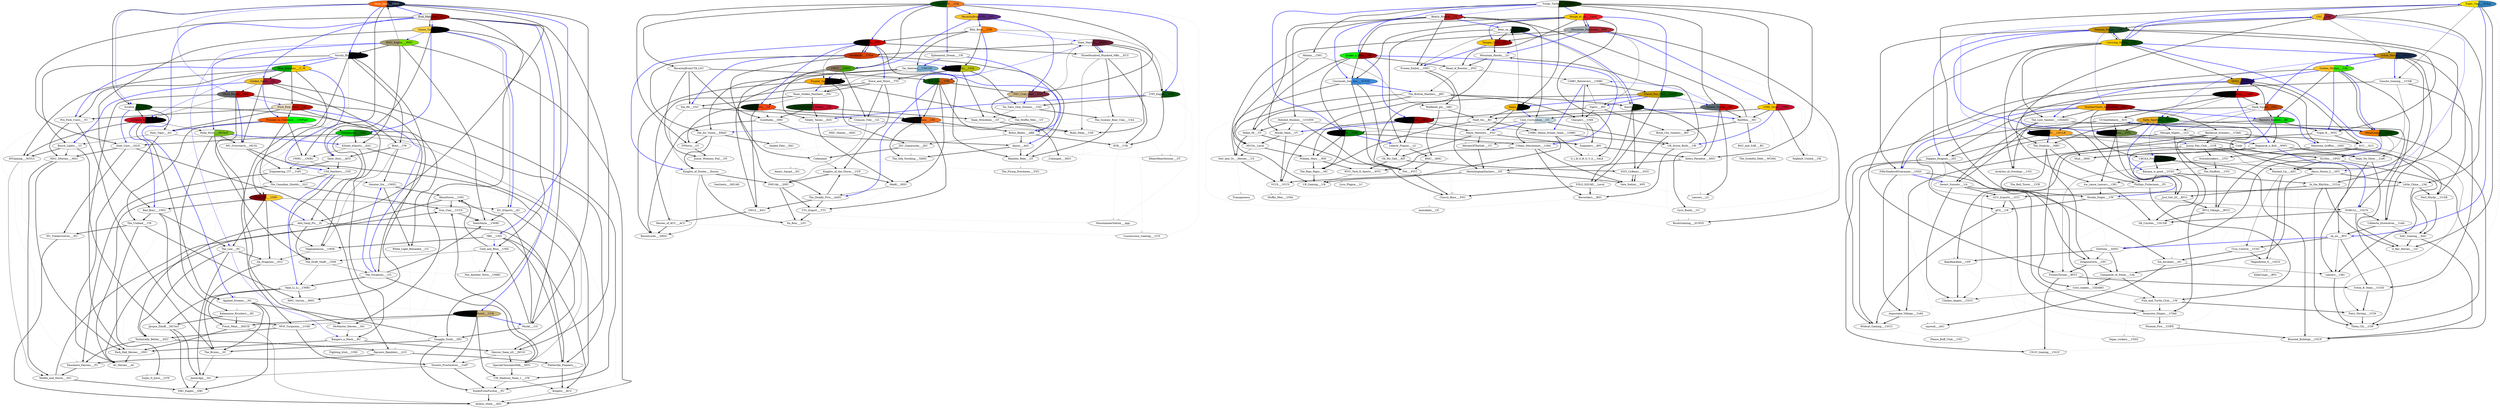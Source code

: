 digraph HotD {
	node	[ style="filled" gradientangle="135" ]

	/* Group A */
	Team_Ignis___UIUC	[ fillcolor="#131f33;0.5:#fa630" fontcolor="white" ]
	HecarimJfromUTA___LSU	[ fillcolor="#582c83;0.5:#ffc72c" ]
	Bearly_Bronze___CU	[ fillcolor="#b31b1b;0.5:#ffffff" ]
	Golden_Mishas___CAL	[ fillcolor="#41e42;0.5:#ffc72c" ]
	Blue_Bonobos___U_M	[ fillcolor="#ffcf6;0.5:#02a54" ]
	Team_Maroon___TAMU	[ fillcolor="#651d32;0.5:#ffffff" ]
	Worcester_Polybomb___WPI	[ fillcolor="#ac2b37;0.5:#a9b0b7" ]
	SFSU___SFSU	[ fillcolor="#231161;0.5:#c9970" ]
	Storm_Wolves___SBU	[ fillcolor="#990000;0.5:#000000" ]
	Eight_Clap___UCLA	[ fillcolor="#3284bf;0.5:#ffe80" ]
	Proceed_to_Checkout___UWPlatt	[ fillcolor="#00ff00;0.5:#ff5e0" ]
	Gator_Storm___UF	[ fillcolor="#fa4616;0.5:#021a5" ]
	Temple_Owls___TU	[ fillcolor="#99033;0.5:#fecb0" ]
	Raynors_Raiders___BC	[ fillcolor="#03d79;0.5:#a7a9ac" ]
	The_Neighborhood___UCB	[ fillcolor="#cfb87c;0.5:#000000" ]
	Purplol_Tanks___USM	[ fillcolor="#000000;0.5:#ffab0" ]

	/* Group B */
	Tricky_Turtles___UCONN	[ fillcolor="#0e2f00;0.5:#ffffff" ]
	Triton_Heroes___UCSD	[ fillcolor="#182b49;0.5:#c69214" ]
	Goose_Tattoo___UW	[ fillcolor="#000000;0.5:#fcd450" ]
	Ad_Finem___TTU	[ fillcolor="#cc0000;0.5:#000000" ]
	Rams___VCU	[ fillcolor="#000000;0.5:#f8b80" ]
	Dank_Squad___OSU	[ fillcolor="#c3450;0.5:#ffffff" ]
	Golden_Gaels___QU	[ fillcolor="#9d1939;0.5:#eebd31" ]
	Nerdbirds___UTSA	[ fillcolor="#dc445;0.5:#c2340" ]
	First_Pick_Nova___UW	[ fillcolor="#b71100;0.5:#e7d9c1" ]
	Tar_Heeroes___UNCCH	[ fillcolor="#7bafd4;0.5:#ffffff" ]
	Grease_Trucks___RU	[ fillcolor="#cc033;0.5:#5f6a72" ]
	CSULB_JOSAC___CSULB	[ fillcolor="#ffac2a;0.5:#000000" ]
	Scratch_em___UK	[ fillcolor="#033a0;0.5:#ffffff" ]
	UNT_Eagles___UNT	[ fillcolor="#0853e;0.5:#ffffff" ]
	Kairos___AC	[ fillcolor="#05195;0.5:#ffffff" ]
	WoodLeague___CSUF	[ fillcolor="#04473;0.5:#f17e0" ]

	/* Group C */
	UTA_HOTD___UTA	[ fillcolor="#f58025;0.5:#064b1" ]
	Rouge_et_Au___Laval	[ fillcolor="#ed1c24;0.5:#ffcb5" ]
	Pomona_Ponies___CPP	[ fillcolor="#1e4d2b;0.5:#c693a" ]
	Varsity_Blues___UofT	[ fillcolor="#0204e;0.5:#ffffff" ]
	UNCC___UNCC	[ fillcolor="#46a38;0.5:#8a745a" ]
	Bear_on_a_Cat___BC	[ fillcolor="#011bb;0.5:#ffffff" ]
	USC___USC	[ fillcolor="#9d2235;0.5:#ffc72c" ]
	Third_String___OSU	[ fillcolor="#bb0000;0.5:#666666" ]
	Crimson_Gaming___UTAH	[ fillcolor="#cc0000;0.5:#000000" ]
	Team_GG___UMN	[ fillcolor="#ffcc33;0.5:#7a019" ]
	Roll_Safe___UTD	[ fillcolor="#c75b12;0.5:#08542" ]
	Core_Curriculum___CU	[ fillcolor="#c4d8e2;0.5:#ffffff" ]
	UBCEA_Premier___UBC	[ fillcolor="#02145;0.5:#ffffff" ]
	Rolla_Wrist___MUSnT	[ fillcolor="#78be20;0.5:#ffffff" ]
	Tribal_Toucans___UM	[ fillcolor="#f47321;0.5:#05030" ]
	Cincinnati_Zen_Soc___TUFTS	[ fillcolor="#3e8ede;0.5:#ffffff" ]

	/* Group D */
	Carrying_Mistax___UCI	[ fillcolor="#064a4;0.5:#ffd20" ]
	Evel_Medivhel___IU	[ fillcolor="#990000;0.5:#eeedeb" ]
	Bills_Boys___UTK	[ fillcolor="#ff820;0.5:#ffffff" ]
	Ulaval_Fan_Club___UQTR	[ fillcolor="#06634;0.5:#ca9e1" ]
	NumberOneIn_Innovation___ASU	[ fillcolor="#99033;0.5:#ffb310" ]
	RMU_Eagles___RMU	[ fillcolor="#7ae32;0.5:#a99d73" ]
	The_Ephemeral_Dream___UH	[ fillcolor="#c8102e;0.5:#0b388" ]
	Quake_n_Bake___UP	[ fillcolor="#990000;0.5:#11f5b" ]
	UGA_Esports___UGA	[ fillcolor="#bac2f;0.5:#000000" ]
	UMD_Terps___UMD	[ fillcolor="#c8102e;0.5:#ffcd0" ]
	Salty_Spartans___SJSU	[ fillcolor="#055a2;0.5:#e5a823" ]
	Ridgebacks___UOIT	[ fillcolor="#077c8;0.5:#03c71" ]
	FSU_Crab_Legs___FSU	[ fillcolor="#782f40;0.5:#ceb888" ]
	Black_Lotus___UdM	[ fillcolor="#047b6;0.5:#000000" ]
	Deckard_Pains___UVU	[ fillcolor="#67823a;0.5:#000000" ]
	Carleton_Ravens___CU	[ fillcolor="#000000;0.5:#ce1126" ]

	node	[ style="solid" ]


	/*_East_*/
	Mountain_Hawks___LU	->	VCCS___VCCS	[ color="black:black" ]
	Bearly_Bronze___CU	->	Hotshot_Huskies___UCONN	[ color="black:black" ]
	Pitt___PITT	->	Choccy_Boys___PSU	[ color="black:black" ]
	RedMen___MU	->	RGC_and_SAE___RU	[ color="black:black" ]
	Brick_City_Gamers___RIT	->	RMU___RMU	[ style="dashed" color="grey" ]
	Cincinnati_Zen_Soc___TUFTS	->	UR_Gaming___UR	[ color="black:black" ]
	Thief_Six___BU	->	UMBC_Meme_Dream_Team___UMBC	[ color="black:black" ]
	Rams___VCU	->	Lyco_Plague___LC	[ style="dashed" color="grey" ]
	Vert_and_Or___Heroes___US	->	Transparency	[ style="dashed" color="grey" ]
	Murky_Main___VT	->	Muffin_Men___UMA	[ style="dashed" color="grey" ]
	HashslingingSlashers___SIT	->	Vate_Nation___WPI	[ color="black:black" ]
	Worcester_Polybomb___WPI	->	RivalsGaming___SUNYG	[ color="black:black" ]
	Frozen_Ember___GMU	->	Azmodads___CF	[ style="dashed" color="grey" ]
	Melons___CMU	->	Wolfienet_pls___SBU	[ color="black" ]
	Tricky_Turtles___UCONN	->	Inters_Paradise___MSU	[ color="black:black" ]
	Grease_Trucks___RU	->	Lancers___LU	[ color="black:black" ]
	Core_Curriculum___CU	->	UB_Storm_Bulls___UB	[ color="black:black" ]
	UMass_Minutemen___UMA	->	Berserkers___BSC	[ color="black:black" ]
	Black_Lotus___UdM	->	The_Rojo_Papis___MC	[ color="black:black" ]
	Quake_n_Bake___UP	->	Hokie_Hi___VT	[ color="black:black" ]
	Head_of_Rooster___PSU	->	The_Button_Mashers___JHU	[ color="black" ]
	Rouge_et_Au___Laval	->	G_I_B_S_B_O_Y_S___YALE	[ color="black:black" ]
	Temple_Owls___TU	->	Gyro_Bomb___UC	[ style="dashed" color="grey" ]
	Bear_on_a_Cat___BC	->	Kairos___AC	[ color="black" ]
	NYIT_CyBears___NYIT	->	YOLO_SQUAD___Laval	[ style="dashed" color="grey" ]
	Oh_My_Gall___RIT	->	WVU_Tech_E_Sports___WVU	[ color="black:black" ]
	The_Grateful_Debt___WCMA	->	Ulaval_Fan_Club___UQTR	[ style="dashed" color="grey" ]
	UMD_Terps___UMD	->	Segfault_United___UB	[ color="black:black" ]
	Meow_Meowers___PSU	->	Engineers___RPI	[ color="black:black" ]
	Storm_Wolves___SBU	->	Liberty_Flames___LU	[ color="black:black" ]
	Chargers___UNH	->	HeroesOfTheSalt___CU	[ color="black" ]
	Tigers___RIT	->	UMBC_Retrievers___UMBC	[ color="black" ]
	MUGA__Laval	->	William_Mary___WM	[ color="black:black" ]
	Temple_Owls___TU	->	Mountain_Hawks___LU	[ color="black:black" ]
	Tricky_Turtles___UCONN	->	Grease_Trucks___RU	[ color="black:black" ]
	Core_Curriculum___CU	->	UMass_Minutemen___UMA	[ color="black:black" ]
	Quake_n_Bake___UP	->	Black_Lotus___UdM	[ color="black:black" ]
	Rouge_et_Au___Laval	->	Head_of_Rooster___PSU	[ color="black:black" ]
	Bear_on_a_Cat___BC	->	Frozen_Ember___GMU	[ color="black" ]
	Oh_My_Gall___RIT	->	NYIT_CyBears___NYIT	[ color="black:black" ]
	UMD_Terps___UMD	->	The_Grateful_Debt___WCMA	[ style="dashed" color="grey" ]
	Storm_Wolves___SBU	->	Meow_Meowers___PSU	[ color="black:black" ]
	Tigers___RIT	->	Chargers___UNH	[ color="black:black" ]
	Melons___CMU	->	MUGA__Laval	[ color="black:black" ]
	Worcester_Polybomb___WPI	->	Vert_and_Or___Heroes___US	[ color="black:black" ]
	RedMen___MU	->	Brick_City_Gamers___RIT	[ color="black:black" ]
	Rams___VCU	->	Thief_Six___BU	[ color="black:black" ]
	Cincinnati_Zen_Soc___TUFTS	->	Pitt___PITT	[ color="black:black" ]
	Bearly_Bronze___CU	->	Murky_Main___VT	[ color="black:black" ]
	HeroesOfTheSalt___CU	->	HashslingingSlashers___SIT	[ color="black:black" ]
	Liberty_Flames___LU	->	RMU___RMU	[ color="black:black" ]
	Hotshot_Huskies___UCONN	->	Engineers___RPI	[ color="black" ]
	RGC_and_SAE___RU	->	Segfault_United___UB	[ style="dashed" color="grey" ]
	UMBC_Retrievers___UMBC	->	Ulaval_Fan_Club___UQTR	[ color="black:black" ]
	William_Mary___WM	->	WVU_Tech_E_Sports___WVU	[ color="black:black" ]
	YOLO_SQUAD___Laval	->	Choccy_Boys___PSU	[ color="black:black" ]
	Kairos___AC	->	Gyro_Bomb___UC	[ color="black:black" ]
	Berserkers___BSC	->	Azmodads___CF	[ style="dashed" color="grey" ]
	Wolfienet_pls___SBU	->	Vate_Nation___WPI	[ style="dashed" color="grey" ]
	Inters_Paradise___MSU	->	Lancers___LU	[ style="dashed" color="grey" ]
	VCCS___VCCS	->	Muffin_Men___UMA	[ style="dashed" color="grey" ]
	UR_Gaming___UR	->	Transparency	[ style="dashed" color="grey" ]
	The_Rojo_Papis___MC	->	Lyco_Plague___LC	[ style="dashed" color="grey" ]
	The_Button_Mashers___JHU	->	Hokie_Hi___VT	[ color="black:black" ]
	UMBC_Meme_Dream_Team___UMBC	->	G_I_B_S_B_O_Y_S___YALE	[ color="black:black" ]
	UB_Storm_Bulls___UB	->	RivalsGaming___SUNYG	[ style="dashed" color="grey" ]
	UMD_Terps___UMD	->	Core_Curriculum___CU	[ color="black:black" ]
	Tricky_Turtles___UCONN	->	Melons___CMU	[ color="black:black" ]
	Rouge_et_Au___Laval	->	Quake_n_Bake___UP	[ color="black:black" ]
	Worcester_Polybomb___WPI	->	Temple_Owls___TU	[ color="black:black" ]
	Rams___VCU	->	Bear_on_a_Cat___BC	[ color="black" ]
	Cincinnati_Zen_Soc___TUFTS	->	Oh_My_Gall___RIT	[ color="black:black" ]
	Tigers___RIT	->	Storm_Wolves___SBU	[ color="black:black" ]
	RedMen___MU	->	Bearly_Bronze___CU	[ color="black:black" ]
	Black_Lotus___UdM	->	UMass_Minutemen___UMA	[ color="black:black" ]
	William_Mary___WM	->	The_Rojo_Papis___MC	[ color="black:black" ]
	Head_of_Rooster___PSU	->	UMBC_Retrievers___UMBC	[ color="black" ]
	The_Button_Mashers___JHU	->	Chargers___UNH	[ color="black:black" ]
	Meow_Meowers___PSU	->	HeroesOfTheSalt___CU	[ color="black:black" ]
	Kairos___AC	->	NYIT_CyBears___NYIT	[ color="black:black" ]
	YOLO_SQUAD___Laval	->	Berserkers___BSC	[ color="black:black" ]
	Liberty_Flames___LU	->	The_Grateful_Debt___WCMA	[ style="dashed" color="grey" ]
	UB_Storm_Bulls___UB	->	Mountain_Hawks___LU	[ color="black:black" ]
	Murky_Main___VT	->	VCCS___VCCS	[ color="black:black" ]
	Hotshot_Huskies___UCONN	->	Pitt___PITT	[ color="black:black" ]
	Brick_City_Gamers___RIT	->	RGC_and_SAE___RU	[ style="dashed" color="grey" ]
	UMBC_Meme_Dream_Team___UMBC	->	UR_Gaming___UR	[ color="black:black" ]
	Grease_Trucks___RU	->	Thief_Six___BU	[ color="black:black" ]
	MUGA__Laval	->	Vert_and_Or___Heroes___US	[ color="black" ]
	Inters_Paradise___MSU	->	HashslingingSlashers___SIT	[ color="black:black" ]
	Frozen_Ember___GMU	->	Wolfienet_pls___SBU	[ color="black:black" ]
	Vate_Nation___WPI	->	Lancers___LU	[ style="dashed" color="grey" ]
	Hokie_Hi___VT	->	Choccy_Boys___PSU	[ color="black:black" ]
	RMU___RMU	->	Azmodads___CF	[ style="dashed" color="grey" ]
	Engineers___RPI	->	G_I_B_S_B_O_Y_S___YALE	[ style="dashed" color="grey" ]
	Ulaval_Fan_Club___UQTR	->	Segfault_United___UB	[ style="dashed" color="grey" ]
	Ulaval_Fan_Club___UQTR	->	Segfault_United___UB	[ style="dashed" color="grey" ]
	Gyro_Bomb___UC	->	RivalsGaming___SUNYG	[ style="dashed" color="grey" ]
	WVU_Tech_E_Sports___WVU	->	Muffin_Men___UMA	[ style="dashed" color="grey" ]
	Tricky_Turtles___UCONN	->	Rams___VCU	[ color="black:black" ]
	Worcester_Polybomb___WPI	->	Tigers___RIT	[ color="black" ]
	UMD_Terps___UMD	->	RedMen___MU	[ color="black:black" ]
	Rouge_et_Au___Laval	->	Cincinnati_Zen_Soc___TUFTS	[ color="black:black" ]
	Grease_Trucks___RU	->	Inters_Paradise___MSU	[ color="black:black" ]
	Core_Curriculum___CU	->	Black_Lotus___UdM	[ color="black" ]
	Quake_n_Bake___UP	->	Head_of_Rooster___PSU	[ color="black:black" ]
	The_Button_Mashers___JHU	->	MUGA__Laval	[ color="black:black" ]
	Temple_Owls___TU	->	Melons___CMU	[ style="dashed" color="grey" ]
	Kairos___AC	->	YOLO_SQUAD___Laval	[ color="black:black" ]
	Meow_Meowers___PSU	->	Oh_My_Gall___RIT	[ color="black:black" ]
	Storm_Wolves___SBU	->	William_Mary___WM	[ color="black:black" ]
	Bear_on_a_Cat___BC	->	Liberty_Flames___LU	[ color="black:black" ]
	UMBC_Meme_Dream_Team___UMBC	->	UB_Storm_Bulls___UB	[ color="black:black" ]
	Hotshot_Huskies___UCONN	->	Murky_Main___VT	[ color="black" ]
	Bearly_Bronze___CU	->	Frozen_Ember___GMU	[ color="black:black" ]
	Brick_City_Gamers___RIT	->	NYIT_CyBears___NYIT	[ color="black:black" ]
	WVU_Tech_E_Sports___WVU	->	UR_Gaming___UR	[ color="black" ]
	Wolfienet_pls___SBU	->	RMU___RMU	[ color="black:black" ]
	Ulaval_Fan_Club___UQTR	->	Pitt___PITT	[ color="black:black" ]
	UMBC_Retrievers___UMBC	->	HeroesOfTheSalt___CU	[ style="dashed" color="grey" ]
	Chargers___UNH	->	Engineers___RPI	[ color="black:black" ]
	Thief_Six___BU	->	The_Rojo_Papis___MC	[ color="black:black" ]
	HashslingingSlashers___SIT	->	VCCS___VCCS	[ color="black:black" ]
	Berserkers___BSC	->	Gyro_Bomb___UC	[ style="dashed" color="grey" ]
	UMass_Minutemen___UMA	->	Vate_Nation___WPI	[ color="black:black" ]
	Hokie_Hi___VT	->	Vert_and_Or___Heroes___US	[ color="black:black" ]
	Mountain_Hawks___LU	->	Choccy_Boys___PSU	[ style="dashed" color="grey" ]
	Mountain_Hawks___LU	->	Choccy_Boys___PSU	[ style="dashed" color="grey" ]
	Rouge_et_Au___Laval	->	Worcester_Polybomb___WPI	[ color="black:black" ]
	Tricky_Turtles___UCONN	->	UMD_Terps___UMD	[ color="black:black" ]
	Bear_on_a_Cat___BC	->	Temple_Owls___TU	[ color="black:black" ]
	The_Button_Mashers___JHU	->	Kairos___AC	[ color="black:black" ]
	Rams___VCU	->	Meow_Meowers___PSU	[ color="black:black" ]
	Storm_Wolves___SBU	->	UMBC_Meme_Dream_Team___UMBC	[ color="black" ]
	Quake_n_Bake___UP	->	Cincinnati_Zen_Soc___TUFTS	[ color="black:black" ]
	Tigers___RIT	->	Brick_City_Gamers___RIT	[ color="black:black" ]
	Grease_Trucks___RU	->	RedMen___MU	[ color="black:black" ]
	Bearly_Bronze___CU	->	Core_Curriculum___CU	[ color="black:black" ]
	Hotshot_Huskies___UCONN	->	Hokie_Hi___VT	[ color="black:black" ]
	Mountain_Hawks___LU	->	Head_of_Rooster___PSU	[ color="black:black" ]
	Ulaval_Fan_Club___UQTR	->	YOLO_SQUAD___Laval	[ color="black:black" ]
	UMass_Minutemen___UMA	->	WVU_Tech_E_Sports___WVU	[ color="black:black" ]
	Liberty_Flames___LU	->	Oh_My_Gall___RIT	[ color="black:black" ]
	UMBC_Retrievers___UMBC	->	Chargers___UNH	[ color="black:black" ]
	Black_Lotus___UdM	->	William_Mary___WM	[ color="black:black" ]
	UB_Storm_Bulls___UB	->	Berserkers___BSC	[ color="black:black" ]
	Wolfienet_pls___SBU	->	Thief_Six___BU	[ color="black:black" ]
	Frozen_Ember___GMU	->	HashslingingSlashers___SIT	[ color="black:black" ]
	Murky_Main___VT	->	MUGA__Laval	[ color="black:black" ]
	Engineers___RPI	->	Inters_Paradise___MSU	[ color="black:black" ]
	RMU___RMU	->	Pitt___PITT	[ color="black:black" ]
	The_Rojo_Papis___MC	->	UR_Gaming___UR	[ color="black:black" ]
	Vert_and_Or___Heroes___US	->	VCCS___VCCS	[ color="black:black" ]
	NYIT_CyBears___NYIT	->	Vate_Nation___WPI	[ color="black:black" ]
	NYIT_CyBears___NYIT	->	Vate_Nation___WPI	[ color="black:black" ]

	/*_North_*/
	Denver_Team_xD___JWUD	->	Toronto_Frostwolves___UofT	[ color="black" ]
	MU_Overwatch___MUSL	->	Snaggle_Tooth___NIU	[ color="black:black" ]
	Golden_Gaels___QU	->	NoobsFromPurdue___PU	[ color="black:black" ]
	TeemNaym___UWRF	->	TBD___UNO	[ style="dashed" color="grey" ]
	KState_eSports___KSU	->	Magnanimous___UWM	[ color="black:black" ]
	UW_Madison_Team_1___UW	->	Knights___KCU	[ color="black" ]
	CWRU___CWRU	->	UNI_Panthers___UNI	[ color="black" ]
	Proceed_to_Checkout___UWPlatt	->	The_Canadian_Shields___SLC	[ color="black:black" ]
	Blast___UW	->	Tater_Hots___AFIT	[ color="black:black" ]
	White_Light_Reloaded___CU	->	Fighting_Irish___UND	[ style="dashed" color="grey" ]
	Engineering_1T7___UofT	->	Sinister_Six___UWEC	[ color="black" ]
	Hots_Topic___DU	->	AC_Heroes___AC	[ color="black:black" ]
	RMU_Varsity___RMU	->	The_Neighborhood___UCB	[ style="dashed" color="grey" ]
	The_Draft_Shaft___CSM	->	Tank_Li_Li___CWRU	[ color="black" ]
	Varsity_Blues___UofT	->	The_Gryphons___UG	[ color="black:black" ]
	Goose_Tattoo___UW	->	KU_ESports___KU	[ color="black" ]
	Gold_and_Blue___UND	->	Not_Another_Nova___UMKC	[ color="black:black" ]
	Murkt___UO	->	RenoStorm___UNO	[ color="black:black" ]
	SpecialChocolateMilk___MTU	->	Iron_Clan___UCCS	[ color="black:black" ]
	Pro_Fork_Users___YU	->	Fanshawe_Falcons___FC	[ style="dashed" color="grey" ]
	The_Bruins___SC	->	JamesApp___NU	[ color="black" ]
	Bad_Boyz___UWO	->	The_Law___PU	[ color="black:black" ]
	Team_GG___UMN	->	Da_Dragoons___PCC	[ color="black:black" ]
	Busch_Lights___UI	->	Jacque_Zihoff___MUSnT	[ color="black:black" ]
	Kalamazoo_Krushers___KC	->	Fresh_Meat___MSUD	[ color="black:black" ]
	Third_String___OSU	->	Park_Hall_Heroes___ONU	[ color="black:black" ]
	MSU_SPartan___MSU	->	Netflix_and_Storm___ISU	[ color="black:black" ]
	Blue_Bonobos___U_M	->	RTGaming___WITCC	[ color="black:black" ]
	The_Undead___UW	->	Zuljin_N_Juice___CCN	[ color="black:black" ]
	Dont_Care___SIUE	->	NU_Timberwolves___NU	[ color="black:black" ]
	Team_Ignis___UIUC	->	Add_Genji_Pls___IU	[ color="black:black" ]
	MVP_Turquoise___UCHI	->	Technically_Better___DSU	[ color="black:black" ]
	First_Pick_Nova___UW	->	Bangers_n_Mash___BU	[ color="black:black" ]
	Evel_Medivhel___IU	->	McMaster_Heroes___MU	[ color="black:black" ]
	Scratch_em___UK	->	Raynors_Ramblers___LUC	[ style="dashed" color="grey" ]
	Ridgebacks___UOIT	->	Platteville_Pioneers___	[ color="black:black" ]
	Carleton_Ravens___CU	->	Rolla_Wrist___MUSnT	[ color="black" ]
	RMU_Eagles___RMU	->	Atomic_State___ASU	[ color="black:black" ]
	Applied_Dreams___NC	->	EBC_Eagles___EBC	[ color="black:black" ]
	Denver_Team_xD___JWUD	->	SpecialChocolateMilk___MTU	[ color="black:black" ]
	Third_String___OSU	->	The_Draft_Shaft___CSM	[ color="black:black" ]
	Varsity_Blues___UofT	->	MVP_Turquoise___UCHI	[ color="black:black" ]
	Goose_Tattoo___UW	->	Gold_and_Blue___UND	[ color="black:black" ]
	Team_Ignis___UIUC	->	Murkt___UO	[ color="black:black" ]
	Evel_Medivhel___IU	->	Dont_Care___SIUE	[ color="black:black" ]
	Pro_Fork_Users___YU	->	The_Bruins___SC	[ color="black:black" ]
	Bad_Boyz___UWO	->	The_Undead___UW	[ color="black:black" ]
	Blue_Bonobos___U_M	->	Team_GG___UMN	[ color="black:black" ]
	Busch_Lights___UI	->	MSU_SPartan___MSU	[ color="black" ]
	RMU_Varsity___RMU	->	Kalamazoo_Krushers___KC	[ style="dashed" color="grey" ]
	First_Pick_Nova___UW	->	Hots_Topic___DU	[ color="black:black" ]
	KState_eSports___KSU	->	UW_Madison_Team_1___UW	[ color="black:black" ]
	CWRU___CWRU	->	Engineering_1T7___UofT	[ color="black" ]
	Proceed_to_Checkout___UWPlatt	->	Ridgebacks___UOIT	[ color="black" ]
	RMU_Eagles___RMU	->	TeemNaym___UWRF	[ color="black:black" ]
	Golden_Gaels___QU	->	Blast___UW	[ color="black:black" ]
	Scratch_em___UK	->	White_Light_Reloaded___CU	[ color="black:black" ]
	MU_Overwatch___MUSL	->	Applied_Dreams___NC	[ style="dashed" color="grey" ]
	Carleton_Ravens___CU	->	RTGaming___WITCC	[ color="black:black" ]
	Rolla_Wrist___MUSnT	->	Zuljin_N_Juice___CCN	[ style="dashed" color="grey" ]
	NU_Timberwolves___NU	->	Atomic_State___ASU	[ color="black:black" ]
	Add_Genji_Pls___IU	->	Platteville_Pioneers___	[ color="black:black" ]
	Technically_Better___DSU	->	Raynors_Ramblers___LUC	[ color="black:black" ]
	McMaster_Heroes___MU	->	Bangers_n_Mash___BU	[ color="black" ]
	Fanshawe_Falcons___FC	->	Netflix_and_Storm___ISU	[ color="black:black" ]
	Park_Hall_Heroes___ONU	->	AC_Heroes___AC	[ color="black:black" ]
	Snaggle_Tooth___NIU	->	NoobsFromPurdue___PU	[ color="black:black" ]
	TBD___UNO	->	Magnanimous___UWM	[ color="black:black" ]
	UNI_Panthers___UNI	->	Knights___KCU	[ style="dashed" color="grey" ]
	Tater_Hots___AFIT	->	The_Canadian_Shields___SLC	[ style="dashed" color="grey" ]
	Sinister_Six___UWEC	->	Fighting_Irish___UND	[ style="dashed" color="grey" ]
	The_Neighborhood___UCB	->	Fresh_Meat___MSUD	[ color="black:black" ]
	The_Gryphons___UG	->	Tank_Li_Li___CWRU	[ color="black:black" ]
	KU_ESports___KU	->	Not_Another_Nova___UMKC	[ style="dashed" color="grey" ]
	RenoStorm___UNO	->	Iron_Clan___UCCS	[ color="black:black" ]
	Toronto_Frostwolves___UofT	->	JamesApp___NU	[ color="black" ]
	The_Law___PU	->	Da_Dragoons___PCC	[ color="black:black" ]
	Jacque_Zihoff___MUSnT	->	EBC_Eagles___EBC	[ color="black:black" ]
	Evel_Medivhel___IU	->	Denver_Team_xD___JWUD	[ color="black:black" ]
	Goose_Tattoo___UW	->	Bad_Boyz___UWO	[ color="black:black" ]
	Varsity_Blues___UofT	->	Busch_Lights___UI	[ color="black:black" ]
	Third_String___OSU	->	RMU_Varsity___RMU	[ color="black:black" ]
	Blue_Bonobos___U_M	->	Pro_Fork_Users___YU	[ color="black:black" ]
	First_Pick_Nova___UW	->	Proceed_to_Checkout___UWPlatt	[ color="black:black" ]
	Team_Ignis___UIUC	->	CWRU___CWRU	[ color="black:black" ]
	Scratch_em___UK	->	Carleton_Ravens___CU	[ color="black:black" ]
	Golden_Gaels___QU	->	MU_Overwatch___MUSL	[ color="black:black" ]
	RMU_Eagles___RMU	->	KState_eSports___KSU	[ color="black:black" ]
	Applied_Dreams___NC	->	The_Bruins___SC	[ color="black:black" ]
	Team_GG___UMN	->	The_Law___PU	[ color="black:black" ]
	Kalamazoo_Krushers___KC	->	Jacque_Zihoff___MUSnT	[ color="black:black" ]
	MSU_SPartan___MSU	->	Park_Hall_Heroes___ONU	[ color="black:black" ]
	Rolla_Wrist___MUSnT	->	McMaster_Heroes___MU	[ color="black:black" ]
	The_Undead___UW	->	NU_Timberwolves___NU	[ color="black:black" ]
	Ridgebacks___UOIT	->	Dont_Care___SIUE	[ color="black:black" ]
	Add_Genji_Pls___IU	->	Technically_Better___DSU	[ color="black:black" ]
	MVP_Turquoise___UCHI	->	Toronto_Frostwolves___UofT	[ color="black:black" ]
	Engineering_1T7___UofT	->	Fanshawe_Falcons___FC	[ color="black:black" ]
	Tater_Hots___AFIT	->	UNI_Panthers___UNI	[ color="black:black" ]
	Sinister_Six___UWEC	->	White_Light_Reloaded___CU	[ color="black:black" ]
	Hots_Topic___DU	->	SpecialChocolateMilk___MTU	[ color="black" ]
	The_Neighborhood___UCB	->	UW_Madison_Team_1___UW	[ color="black:black" ]
	Blast___UW	->	Magnanimous___UWM	[ color="black" ]
	The_Draft_Shaft___CSM	->	The_Gryphons___UG	[ color="black" ]
	KU_ESports___KU	->	TeemNaym___UWRF	[ color="black:black" ]
	Gold_and_Blue___UND	->	RenoStorm___UNO	[ color="black:black" ]
	Murkt___UO	->	Snaggle_Tooth___NIU	[ color="black:black" ]
	Raynors_Ramblers___LUC	->	Platteville_Pioneers___	[ color="black:black" ]
	NoobsFromPurdue___PU	->	Atomic_State___ASU	[ color="black:black" ]
	TBD___UNO	->	Knights___KCU	[ color="black:black" ]
	The_Canadian_Shields___SLC	->	Iron_Clan___UCCS	[ color="black:black" ]
	Bangers_n_Mash___BU	->	Fighting_Irish___UND	[ style="dashed" color="grey" ]
	AC_Heroes___AC	->	Zuljin_N_Juice___CCN	[ style="dashed" color="grey" ]
	RTGaming___WITCC	->	Netflix_and_Storm___ISU	[ color="black" ]
	Tank_Li_Li___CWRU	->	Fresh_Meat___MSUD	[ color="black:black" ]
	Da_Dragoons___PCC	->	Not_Another_Nova___UMKC	[ style="dashed" color="grey" ]
	JamesApp___NU	->	EBC_Eagles___EBC	[ color="black:black" ]
	Team_Ignis___UIUC	->	Scratch_em___UK	[ color="black:black" ]
	Golden_Gaels___QU	->	Third_String___OSU	[ color="black" ]
	RMU_Eagles___RMU	->	Varsity_Blues___UofT	[ color="black:black" ]
	Blue_Bonobos___U_M	->	First_Pick_Nova___UW	[ color="black:black" ]
	Evel_Medivhel___IU	->	Goose_Tattoo___UW	[ color="black:black" ]
	Add_Genji_Pls___IU	->	The_Draft_Shaft___CSM	[ color="black:black" ]
	KU_ESports___KU	->	Denver_Team_xD___JWUD	[ color="black:black" ]
	Murkt___UO	->	Gold_and_Blue___UND	[ color="black:black" ]
	The_Undead___UW	->	RMU_Varsity___RMU	[ color="black:black" ]
	Pro_Fork_Users___YU	->	MSU_SPartan___MSU	[ color="black:black" ]
	Team_GG___UMN	->	Bad_Boyz___UWO	[ color="black:black" ]
	The_Neighborhood___UCB	->	MVP_Turquoise___UCHI	[ color="black" ]
	Hots_Topic___DU	->	Busch_Lights___UI	[ color="black" ]
	Carleton_Ravens___CU	->	Applied_Dreams___NC	[ color="black:black" ]
	Rolla_Wrist___MUSnT	->	MU_Overwatch___MUSL	[ color="black:black" ]
	Ridgebacks___UOIT	->	KState_eSports___KSU	[ color="black:black" ]
	Proceed_to_Checkout___UWPlatt	->	CWRU___CWRU	[ color="black:black" ]
	Blast___UW	->	Sinister_Six___UWEC	[ color="black:black" ]
	Tater_Hots___AFIT	->	Engineering_1T7___UofT	[ color="black:black" ]
	Kalamazoo_Krushers___KC	->	McMaster_Heroes___MU	[ style="dashed" color="grey" ]
	Dont_Care___SIUE	->	Raynors_Ramblers___LUC	[ color="black:black" ]
	RTGaming___WITCC	->	NU_Timberwolves___NU	[ style="dashed" color="grey" ]
	Bangers_n_Mash___BU	->	Park_Hall_Heroes___ONU	[ color="black:black" ]
	Technically_Better___DSU	->	Fanshawe_Falcons___FC	[ color="black:black" ]
	RenoStorm___UNO	->	AC_Heroes___AC	[ color="black:black" ]
	UNI_Panthers___UNI	->	The_Canadian_Shields___SLC	[ color="black:black" ]
	TBD___UNO	->	White_Light_Reloaded___CU	[ style="dashed" color="grey" ]
	Tank_Li_Li___CWRU	->	Jacque_Zihoff___MUSnT	[ color="black:black" ]
	The_Gryphons___UG	->	TeemNaym___UWRF	[ color="black:black" ]
	SpecialChocolateMilk___MTU	->	UW_Madison_Team_1___UW	[ color="black:black" ]
	Toronto_Frostwolves___UofT	->	NoobsFromPurdue___PU	[ color="black:black" ]
	Snaggle_Tooth___NIU	->	The_Bruins___SC	[ color="black:black" ]
	The_Law___PU	->	JamesApp___NU	[ color="black:black" ]
	Magnanimous___UWM	->	Da_Dragoons___PCC	[ color="black" ]
	Fresh_Meat___MSUD	->	Atomic_State___ASU	[ color="black" ]
	Platteville_Pioneers___	->	Knights___KCU	[ color="black:black" ]
	Netflix_and_Storm___ISU	->	Iron_Clan___UCCS	[ color="black:black" ]
	Blue_Bonobos___U_M	->	Golden_Gaels___QU	[ color="black:black" ]
	RMU_Eagles___RMU	->	Team_Ignis___UIUC	[ color="black" ]
	Evel_Medivhel___IU	->	Murkt___UO	[ color="black:black" ]
	Varsity_Blues___UofT	->	Blast___UW	[ color="black:black" ]
	Scratch_em___UK	->	Hots_Topic___DU	[ color="black:black" ]
	Team_GG___UMN	->	KU_ESports___KU	[ color="black" ]
	Goose_Tattoo___UW	->	Tater_Hots___AFIT	[ color="black:black" ]
	Ridgebacks___UOIT	->	Add_Genji_Pls___IU	[ color="black:black" ]
	Proceed_to_Checkout___UWPlatt	->	The_Undead___UW	[ color="black:black" ]
	Rolla_Wrist___MUSnT	->	Kalamazoo_Krushers___KC	[ color="black:black" ]
	Third_String___OSU	->	Carleton_Ravens___CU	[ color="black" ]
	First_Pick_Nova___UW	->	Pro_Fork_Users___YU	[ color="black:black" ]
	The_Neighborhood___UCB	->	Toronto_Frostwolves___UofT	[ color="black:black" ]
	Bangers_n_Mash___BU	->	Denver_Team_xD___JWUD	[ color="black:black" ]
	Bad_Boyz___UWO	->	MVP_Turquoise___UCHI	[ color="black:black" ]
	The_Law___PU	->	Technically_Better___DSU	[ color="black:black" ]
	Dont_Care___SIUE	->	MSU_SPartan___MSU	[ color="black:black" ]
	Busch_Lights___UI	->	RTGaming___WITCC	[ color="black:black" ]
	The_Gryphons___UG	->	SpecialChocolateMilk___MTU	[ color="black:black" ]
	Applied_Dreams___NC	->	Snaggle_Tooth___NIU	[ color="black:black" ]
	Gold_and_Blue___UND	->	The_Draft_Shaft___CSM	[ color="black" ]
	Tank_Li_Li___CWRU	->	RMU_Varsity___RMU	[ color="black:black" ]
	MU_Overwatch___MUSL	->	Engineering_1T7___UofT	[ color="black:black" ]
	Sinister_Six___UWEC	->	RenoStorm___UNO	[ color="black:black" ]
	UNI_Panthers___UNI	->	Magnanimous___UWM	[ color="black:black" ]
	KState_eSports___KSU	->	CWRU___CWRU	[ color="black" ]
	TBD___UNO	->	Platteville_Pioneers___	[ color="black:black" ]
	Raynors_Ramblers___LUC	->	Fanshawe_Falcons___FC	[ color="black:black" ]
	Netflix_and_Storm___ISU	->	EBC_Eagles___EBC	[ color="black:black" ]
	UW_Madison_Team_1___UW	->	NoobsFromPurdue___PU	[ color="black" ]
	The_Canadian_Shields___SLC	->	AC_Heroes___AC	[ color="black:black" ]
	Da_Dragoons___PCC	->	The_Bruins___SC	[ color="black:black" ]
	Jacque_Zihoff___MUSnT	->	JamesApp___NU	[ color="black:black" ]
	Fresh_Meat___MSUD	->	Park_Hall_Heroes___ONU	[ color="black:black" ]
	Knights___KCU	->	Atomic_State___ASU	[ color="black" ]
	Iron_Clan___UCCS	->	TeemNaym___UWRF	[ color="black" ]
	Iron_Clan___UCCS	->	TeemNaym___UWRF	[ color="black" ]

	/*_South_*/
	Mad6___MSU	->	The_Deadly_Five___AASU	[ color="black" ]
	Tar_Heeroes___UNCCH	->	The_Gummy_Bear_Clan___USA	[ style="dashed" color="grey" ]
	ThreeHundred_Hundred_MBs___ECU	->	RTB___UTK	[ color="black:black" ]
	Ad_Finem___TTU	->	Ramblin_Rekt___GT	[ color="black:black" ]
	Bufus_Babes___ARK	->	dance___ASU	[ color="black:black" ]
	The_Silk_Stocking___TAMU	->	Amarr_Squad___DU	[ style="dashed" color="grey" ]
	FSU_Crab_Legs___FSU	->	The_Muffin_Men___UT	[ color="black:black" ]
	Purplol_Tanks___USM	->	JSU_Gamecocks___JSU	[ color="black:black" ]
	Tribal_Toucans___UM	->	TTU_Esport___TTU	[ color="black:black" ]
	Guildhalla___SMU	->	RavenLords___SHSU	[ color="black:black" ]
	Team_Golden_Panthers___FIU	->	The_Ephemeral_Dream___UH	[ color="black:black" ]
	UNT_Eagles___UNT	->	MountaineerNation___App	[ style="dashed" color="grey" ]
	UGA_Esports___UGA	->	No_Tiers_Only_Dreams___USC	[ color="black:black" ]
	Team_Wrecktem___GT	->	MDC_Sharks___MDC	[ style="dashed" color="grey" ]
	Totally_Talons___KSU	->	Codename:_Banana___TAMU	[ style="dashed" color="grey" ]
	Noice_and_Moist___TTU	->	Knights_of_the_Storm___UCF	[ color="black:black" ]
	Crimson_Tide___UA	->	SMUrky___SMU	[ color="black" ]
	Junior_Womens_Foil___UF	->	VanGents___MIUAD	[ style="dashed" color="grey" ]
	HecarimJfromUTA_LSU	->	Ten_89___FSU	[ color="black:black" ]
	Roll_Safe___UTD	->	_Unhinged___MSU	[ color="black:black" ]
	Gator_Storm___UF	->	OWLS___KSU	[ color="black:black" ]
	FPNova___GT	->	Heroes_of_ACU___ACU	[ style="dashed" color="grey" ]
	UTA_HOTD___UTA	->	Unconscious_Gaming___UCF	[ style="dashed" color="grey" ]
	Team_Maroon___TAMU	->	Nerdbirds___UTSA	[ color="black:black" ]
	Bulls_Deep___USF	->	The_Flying_Dutchmen___FSU	[ style="dashed" color="grey" ]
	Die_for_Vision___ERAU	->	Sealed_Fate___FAU	[ color="black:black" ]
	Knights_of_Dooley___Emory	->	Da_Bois___LSU	[ color="black:black" ]
	Bills_Boys___UTK	->	IHeartHearthstone___GT	[ style="dashed" color="grey" ]
	Roll_Safe___UTD	->	Mad6___MSU	[ color="black:black" ]
	UGA_Esports___UGA	->	Team_Wrecktem___GT	[ color="black:black" ]
	Noice_and_Moist___TTU	->	Crimson_Tide___UA	[ color="black:black" ]
	HecarimJfromUTA_LSU	->	Junior_Womens_Foil___UF	[ color="black:black" ]
	Team_Golden_Panthers___FIU	->	Gator_Storm___UF	[ color="black" ]
	UTA_HOTD___UTA	->	FPNova___GT	[ color="black:black" ]
	Team_Maroon___TAMU	->	Bulls_Deep___USF	[ color="black:black" ]
	Die_for_Vision___ERAU	->	Knights_of_Dooley___Emory	[ color="black:black" ]
	Bills_Boys___UTK	->	UNT_Eagles___UNT	[ color="black" ]
	UNCC___UNCC	->	Totally_Talons___KSU	[ color="black:black" ]
	Tar_Heeroes___UNCCH	->	Purplol_Tanks___USM	[ color="black" ]
	Ad_Finem___TTU	->	ThreeHundred_Hundred_MBs___ECU	[ color="black:black" ]
	FSU_Crab_Legs___FSU	->	Bufus_Babes___ARK	[ color="black:black" ]
	Tribal_Toucans___UM	->	The_Silk_Stocking___TAMU	[ color="black:black" ]
	Guildhalla___SMU	->	MDC_Sharks___MDC	[ style="dashed" color="grey" ]
	The_Gummy_Bear_Clan___USA	->	IHeartHearthstone___GT	[ style="dashed" color="grey" ]
	TTU_Esport___TTU	->	Da_Bois___LSU	[ color="black:black" ]
	Sealed_Fate___FAU	->	The_Flying_Dutchmen___FSU	[ style="dashed" color="grey" ]
	RTB___UTK	->	MountaineerNation___App	[ style="dashed" color="grey" ]
	Nerdbirds___UTSA	->	Ramblin_Rekt___GT	[ color="black:black" ]
	Heroes_of_ACU___ACU	->	Unconscious_Gaming___UCF	[ style="dashed" color="grey" ]
	The_Deadly_Five___AASU	->	OWLS___KSU	[ color="black:black" ]
	dance___ASU	->	_Unhinged___MSU	[ style="dashed" color="grey" ]
	The_Ephemeral_Dream___UH	->	Amarr_Squad___DU	[ style="dashed" color="grey" ]
	Ten_89___FSU	->	VanGents___MIUAD	[ style="dashed" color="grey" ]
	No_Tiers_Only_Dreams___USC	->	The_Muffin_Men___UT	[ style="dashed" color="grey" ]
	Knights_of_the_Storm___UCF	->	SMUrky___SMU	[ color="black:black" ]
	JSU_Gamecocks___JSU	->	Codename:_Banana___TAMU	[ color="black:black" ]
	UTA_HOTD___UTA	->	UNCC___UNCC	[ color="black:black" ]
	UGA_Esports___UGA	->	Team_Golden_Panthers___FIU	[ color="black" ]
	HecarimJfromUTA_LSU	->	Guildhalla___SMU	[ color="black:black" ]
	Roll_Safe___UTD	->	Tribal_Toucans___UM	[ color="black:black" ]
	FSU_Crab_Legs___FSU	->	Team_Maroon___TAMU	[ color="black" ]
	Bills_Boys___UTK	->	Ad_Finem___TTU	[ color="black:black" ]
	Tar_Heeroes___UNCCH	->	Die_for_Vision___ERAU	[ color="black:black" ]
	Noice_and_Moist___TTU	->	Heroes_of_ACU___ACU	[ color="black:black" ]
	Gator_Storm___UF	->	Sealed_Fate___FAU	[ style="dashed" color="grey" ]
	Nerdbirds___UTSA	->	Codename:_Banana___TAMU	[ color="black:black" ]
	Ten_89___FSU	->	Knights_of_Dooley___Emory	[ color="black" ]
	FPNova___GT	->	Junior_Womens_Foil___UF	[ color="black:black" ]
	Crimson_Tide___UA	->	Bulls_Deep___USF	[ color="black" ]
	Knights_of_the_Storm___UCF	->	Mad6___MSU	[ color="black:black" ]
	The_Deadly_Five___AASU	->	TTU_Esport___TTU	[ color="black:black" ]
	ThreeHundred_Hundred_MBs___ECU	->	The_Gummy_Bear_Clan___USA	[ color="black:black" ]
	Bufus_Babes___ARK	->	RTB___UTK	[ color="black:black" ]
	dance___ASU	->	The_Silk_Stocking___TAMU	[ color="black:black" ]
	Purplol_Tanks___USM	->	RavenLords___SHSU	[ color="black:black" ]
	The_Ephemeral_Dream___UH	->	Team_Wrecktem___GT	[ color="black:black" ]
	UNT_Eagles___UNT	->	No_Tiers_Only_Dreams___USC	[ color="black:black" ]
	Totally_Talons___KSU	->	MDC_Sharks___MDC	[ style="dashed" color="grey" ]
	The_Muffin_Men___UT	->	Unconscious_Gaming___UCF	[ style="dashed" color="grey" ]
	Amarr_Squad___DU	->	VanGents___MIUAD	[ style="dashed" color="grey" ]
	OWLS___KSU	->	MountaineerNation___App	[ style="dashed" color="grey" ]
	Ramblin_Rekt___GT	->	The_Flying_Dutchmen___FSU	[ style="dashed" color="grey" ]
	SMUrky___SMU	->	Da_Bois___LSU	[ color="black:black" ]
	JSU_Gamecocks___JSU	->	IHeartHearthstone___GT	[ style="dashed" color="grey" ]
	HecarimJfromUTA_LSU	->	Roll_Safe___UTD	[ color="black:black" ]
	Bills_Boys___UTK	->	Tar_Heeroes___UNCCH	[ color="black:black" ]
	UGA_Esports___UGA	->	Noice_and_Moist___TTU	[ color="black:black" ]
	UTA_HOTD___UTA	->	FSU_Crab_Legs___FSU	[ color="black:black" ]
	The_Deadly_Five___AASU	->	Knights_of_the_Storm___UCF	[ color="black:black" ]
	UNCC___UNCC	->	Crimson_Tide___UA	[ color="black:black" ]
	Team_Golden_Panthers___FIU	->	Ten_89___FSU	[ color="black:black" ]
	Gator_Storm___UF	->	FPNova___GT	[ color="black:black" ]
	Nerdbirds___UTSA	->	Die_for_Vision___ERAU	[ color="black:black" ]
	Team_Maroon___TAMU	->	UNT_Eagles___UNT	[ color="black:black" ]
	The_Ephemeral_Dream___UH	->	Totally_Talons___KSU	[ color="black:black" ]
	Tribal_Toucans___UM	->	Bufus_Babes___ARK	[ color="black:black" ]
	Ad_Finem___TTU	->	Purplol_Tanks___USM	[ color="black" ]
	Guildhalla___SMU	->	dance___ASU	[ color="black:black" ]
	ThreeHundred_Hundred_MBs___ECU	->	Bulls_Deep___USF	[ color="black" ]
	Knights_of_Dooley___Emory	->	RavenLords___SHSU	[ color="black" ]
	The_Gummy_Bear_Clan___USA	->	Ramblin_Rekt___GT	[ color="black:black" ]
	OWLS___KSU	->	Heroes_of_ACU___ACU	[ color="black:black" ]
	RTB___UTK	->	_Unhinged___MSU	[ style="dashed" color="grey" ]
	JSU_Gamecocks___JSU	->	The_Silk_Stocking___TAMU	[ style="dashed" color="grey" ]
	No_Tiers_Only_Dreams___USC	->	Team_Wrecktem___GT	[ color="black" ]
	Codename:_Banana___TAMU	->	Amarr_Squad___DU	[ style="dashed" color="grey" ]
	SMUrky___SMU	->	TTU_Esport___TTU	[ color="black:black" ]
	The_Muffin_Men___UT	->	Junior_Womens_Foil___UF	[ style="dashed" color="grey" ]
	Mad6___MSU	->	Da_Bois___LSU	[ style="dashed" color="grey" ]
	Bills_Boys___UTK	->	UGA_Esports___UGA	[ color="black:black" ]
	UTA_HOTD___UTA	->	HecarimJfromUTA_LSU	[ color="black:black" ]
	UNCC___UNCC	->	The_Deadly_Five___AASU	[ color="black:black" ]
	Noice_and_Moist___TTU	->	Team_Golden_Panthers___FIU	[ color="black:black" ]
	The_Ephemeral_Dream___UH	->	Guildhalla___SMU	[ color="black:black" ]
	Gator_Storm___UF	->	Tribal_Toucans___UM	[ color="black:black" ]
	Roll_Safe___UTD	->	FSU_Crab_Legs___FSU	[ color="black:black" ]
	Ad_Finem___TTU	->	Nerdbirds___UTSA	[ color="black:black" ]
	Team_Maroon___TAMU	->	ThreeHundred_Hundred_MBs___ECU	[ color="black:black" ]
	Tar_Heeroes___UNCCH	->	OWLS___KSU	[ color="black:black" ]
	Die_for_Vision___ERAU	->	FPNova___GT	[ color="black:black" ]
	Ten_89___FSU	->	Crimson_Tide___UA	[ color="black:black" ]
	Knights_of_Dooley___Emory	->	SMUrky___SMU	[ color="black:black" ]
	Codename:_Banana___TAMU	->	Knights_of_the_Storm___UCF	[ color="black" ]
	Totally_Talons___KSU	->	Mad6___MSU	[ color="black:black" ]
	No_Tiers_Only_Dreams___USC	->	The_Gummy_Bear_Clan___USA	[ color="black:black" ]
	UNT_Eagles___UNT	->	RTB___UTK	[ color="black:black" ]
	Bufus_Babes___ARK	->	JSU_Gamecocks___JSU	[ color="black" ]
	Purplol_Tanks___USM	->	The_Muffin_Men___UT	[ color="black:black" ]
	dance___ASU	->	Ramblin_Rekt___GT	[ color="black:black" ]
	Team_Wrecktem___GT	->	Bulls_Deep___USF	[ color="black:black" ]
	Heroes_of_ACU___ACU	->	RavenLords___SHSU	[ color="black:black" ]

	/*_West_*/
	Ragnarok_n_Roll___WWU	->	Theta_Chi___UOP	[ color="black:black" ]
	NumberOneIn_Innovation___ASU	->	The_Lost_Vandals___UIDAHO	[ color="black:black" ]
	Acolytes_of_Oreology___USU	->	The_Bell_Tower___UCR	[ style="dashed" color="grey" ]
	CSULB_JOSAC___CSULB	->	Mud___HMC	[ color="black:black" ]
	Washed_Up___ASU	->	Magnificent_6___CSUS	[ color="black:black" ]
	The_FanBots___UVU	->	Cruz_Control___UCSC	[ style="dashed" color="grey" ]
	Macewan_Griffins___GMU	->	Stormbreakers___UVU	[ color="black:black" ]
	Abyss_Storm_2___SFU	->	KillaCougs___BYU	[ style="dashed" color="grey" ]
	SFSU___SFSU	->	FiftyShadesofGreymane___UNLV	[ color="black:black" ]
	DA_Acrobats___DC	->	squwad___ASU	[ color="black:black" ]
	BamBamBam___CPP	->	Clarkes_Angels___CSUC	[ color="black:black" ]
	Triple_B___WSU	->	Augustana_Vikings___UofA	[ color="black:black" ]
	Raynors_Raiders___BC	->	Desert_Sunsets___UA	[ color="black:black" ]
	GCU_Esports___GCU	->	Tenacious_Dingos___UTAH	[ color="black:black" ]
	The_Dualists___MRU	->	Dragonstorm___CPC	[ color="black:black" ]
	Gluttony___SDSU	->	Campanile_of_Doom___CAL	[ color="black:black" ]
	Corn_snakes___UIDAHO	->	Fish_and_Turtle_Club___UW	[ color="black" ]
	USC___USC	->	Phillips_Fishermen___PU	[ color="black:black" ]
	Deckard_Pains___UVU	->	SCU___SCU	[ color="black:black" ]
	Eight_Clap___UCLA	->	Fairy_Shrimp___UCM	[ style="dashed" color="grey" ]
	_Just_Get_20___BYUI	->	Please_Buff_Utah___USU	[ style="dashed" color="grey" ]
	Triton_Heroes___UCSD	->	Nerf_Murky___UCSB	[ color="black:black" ]
	Gaucho_Gaming___UCSB	->	Triton_B_Team___UCSD	[ color="black:black" ]
	Ice_Lance_Lancers___CBU	->	Huskie_Doges___UW	[ color="black" ]
	UCSaddleback___SCC	->	gFG___UR	[ color="black:black" ]
	Crimson_Gaming___UTAH	->	Wildcat_Gaming___CSUC	[ color="black:black" ]
	Dank_Squad___OSU	->	Merage_Nights___UCI	[ color="black" ]
	Salty_Spartans___SJSU	->	NOBULL___CSUN	[ color="black:black" ]
	Golden_Mishas___CAL	->	UAlberta_Direwolves___UofA	[ color="black:black" ]
	WoodLeague___CSUF	->	Banana_is_good___UCSC	[ color="black" ]
	SB_Coyotes___CSUSB	->	Vegas_rockers___UNLV	[ style="dashed" color="grey" ]
	Pomona_Ponies___CPP	->	In_the_Rhythm___UCLA	[ color="black:black" ]
	Barbecue_Scholars___UTAH	->	Team_No_Show___UofC	[ color="black:black" ]
	SLOths___CPSU	->	NAU_Gaming___NAU	[ color="black:black" ]
	Digipen_Dragons___DIT	->	CSUF_Gaming___CSUF	[ color="black:black" ]
	UBCEA_Premier___UBC	->	Boosted_Bulldogs___CSUF	[ color="black:black" ]
	Justin_Fan_Club___UCR	->	oh_no___BYU	[ color="black:black" ]
	Little_China___CAL	->	Lancers___CBU	[ color="black:black" ]
	BYUI_Vikings___BYUI	->	Phoenix_Fire___UOPX	[ style="dashed" color="grey" ]
	Carrying_Mistax___UCI	->	FrozenThrone___BYUI	[ color="black:black" ]
	Eight_Clap___UCLA	->	O_Bar_Heroes___UO	[ color="black:black" ]
	Salty_Spartans___SJSU	->	The_Dualists___MRU	[ color="black:black" ]
	SLOths___CPSU	->	Gluttony___SDSU	[ color="black:black" ]
	Barbecue_Scholars___UTAH	->	Corn_snakes___UIDAHO	[ color="black:black" ]
	USC___USC	->	Pomona_Ponies___CPP	[ color="black:black" ]
	Deckard_Pains___UVU	->	_Just_Get_20___BYUI	[ color="black:black" ]
	Raynors_Raiders___BC	->	Ragnarok_n_Roll___WWU	[ color="black:black" ]
	Gaucho_Gaming___UCSB	->	Triton_Heroes___UCSD	[ style="dashed" color="grey" ]
	Ice_Lance_Lancers___CBU	->	SB_Coyotes___CSUSB	[ color="black:black" ]
	UCSaddleback___SCC	->	WoodLeague___CSUF	[ color="black:black" ]
	Crimson_Gaming___UTAH	->	Golden_Mishas___CAL	[ style="dashed" color="grey" ]
	Digipen_Dragons___DIT	->	GCU_Esports___GCU	[ color="black" ]
	Triple_B___WSU	->	Macewan_Griffins___GMU	[ style="dashed" color="grey" ]
	NumberOneIn_Innovation___ASU	->	Code:_Crimson___WSU	[ style="dashed" color="grey" ]
	Carrying_Mistax___UCI	->	Acolytes_of_Oreology___USU	[ color="black:black" ]
	CSULB_JOSAC___CSULB	->	Washed_Up___ASU	[ color="black" ]
	The_FanBots___UVU	->	BYUI_Vikings___BYUI	[ color="black:black" ]
	Abyss_Storm_2___SFU	->	Little_China___CAL	[ color="black:black" ]
	Justin_Fan_Club___UCR	->	BamBamBam___CPP	[ color="black:black" ]
	UBCEA_Premier___UBC	->	DA_Acrobats___DC	[ style="dashed" color="grey" ]
	Dank_Squad___OSU	->	SFSU___SFSU	[ color="black:black" ]
	Phoenix_Fire___UOPX	->	Vegas_rockers___UNLV	[ style="dashed" color="grey" ]
	Team_No_Show___UofC	->	Lancers___CBU	[ color="black:black" ]
	FrozenThrone___BYUI	->	CSUF_Gaming___CSUF	[ color="black:black" ]
	Banana_is_good___UCSC	->	In_the_Rhythm___UCLA	[ color="black:black" ]
	NAU_Gaming___NAU	->	Boosted_Bulldogs___CSUF	[ color="black:black" ]
	UAlberta_Direwolves___UofA	->	oh_no___BYU	[ color="black:black" ]
	NOBULL___CSUN	->	Theta_Chi___UOP	[ color="black:black" ]
	The_Lost_Vandals___UIDAHO	->	Desert_Sunsets___UA	[ color="black:black" ]
	Mud___HMC	->	The_Bell_Tower___UCR	[ style="dashed" color="grey" ]
	Cruz_Control___UCSC	->	Magnificent_6___CSUS	[ color="black:black" ]
	Stormbreakers___UVU	->	KillaCougs___BYU	[ style="dashed" color="grey" ]
	FiftyShadesofGreymane___UNLV	->	squwad___ASU	[ style="dashed" color="grey" ]
	Clarkes_Angels___CSUC	->	Augustana_Vikings___UofA	[ style="dashed" color="grey" ]
	Merage_Nights___UCI	->	Tenacious_Dingos___UTAH	[ color="black:black" ]
	Dragonstorm___CPC	->	Campanile_of_Doom___CAL	[ color="black:black" ]
	Phillips_Fishermen___PU	->	Fish_and_Turtle_Club___UW	[ color="black:black" ]
	SCU___SCU	->	Fairy_Shrimp___UCM	[ color="black" ]
	Nerf_Murky___UCSB	->	Triton_B_Team___UCSD	[ style="dashed" color="grey" ]
	Huskie_Doges___UW	->	gFG___UR	[ color="black:black" ]
	Wildcat_Gaming___CSUC	->	Please_Buff_Utah___USU	[ style="dashed" color="grey" ]
	UBCEA_Premier___UBC	->	Abyss_Storm_2___SFU	[ color="black" ]
	Eight_Clap___UCLA	->	USC___USC	[ color="black:black" ]
	Justin_Fan_Club___UCR	->	SLOths___CPSU	[ color="black:black" ]
	Gaucho_Gaming___UCSB	->	Ice_Lance_Lancers___CBU	[ color="black:black" ]
	Raynors_Raiders___BC	->	Triple_B___WSU	[ color="black:black" ]
	Crimson_Gaming___UTAH	->	UCSaddleback___SCC	[ color="black:black" ]
	Salty_Spartans___SJSU	->	Deckard_Pains___UVU	[ color="black:black" ]
	Dank_Squad___OSU	->	CSULB_JOSAC___CSULB	[ color="black:black" ]
	NumberOneIn_Innovation___ASU	->	Digipen_Dragons___DIT	[ color="black:black" ]
	Barbecue_Scholars___UTAH	->	The_FanBots___UVU	[ color="black:black" ]
	Pomona_Ponies___CPP	->	Carrying_Mistax___UCI	[ color="black" ]
	Ragnarok_n_Roll___WWU	->	_Just_Get_20___BYUI	[ color="black:black" ]
	Nerf_Murky___UCSB	->	NAU_Gaming___NAU	[ color="black:black" ]
	Triton_Heroes___UCSD	->	UAlberta_Direwolves___UofA	[ color="black:black" ]
	Huskie_Doges___UW	->	NOBULL___CSUN	[ color="black" ]
	Banana_is_good___UCSC	->	SB_Coyotes___CSUSB	[ color="black:black" ]
	Merage_Nights___UCI	->	Wildcat_Gaming___CSUC	[ color="black:black" ]
	Golden_Mishas___CAL	->	WoodLeague___CSUF	[ color="black:black" ]
	Team_No_Show___UofC	->	O_Bar_Heroes___UO	[ color="black:black" ]
	SCU___SCU	->	BYUI_Vikings___BYUI	[ color="black:black" ]
	The_Lost_Vandals___UIDAHO	->	Acolytes_of_Oreology___USU	[ color="black:black" ]
	Code:_Crimson___WSU	->	Mud___HMC	[ color="black:black" ]
	Washed_Up___ASU	->	Cruz_Control___UCSC	[ color="black" ]
	Stormbreakers___UVU	->	FrozenThrone___BYUI	[ color="black" ]
	SFSU___SFSU	->	Macewan_Griffins___GMU	[ color="black:black" ]
	FiftyShadesofGreymane___UNLV	->	DA_Acrobats___DC	[ color="black:black" ]
	Phillips_Fishermen___PU	->	Clarkes_Angels___CSUC	[ color="black" ]
	BamBamBam___CPP	->	Phoenix_Fire___UOPX	[ style="dashed" color="grey" ]
	Little_China___CAL	->	GCU_Esports___GCU	[ color="black:black" ]
	Gluttony___SDSU	->	Dragonstorm___CPC	[ color="black" ]
	The_Dualists___MRU	->	Corn_snakes___UIDAHO	[ color="black:black" ]
	Boosted_Bulldogs___CSUF	->	CSUF_Gaming___CSUF	[ style="dashed" color="grey" ]
	oh_no___BYU	->	Lancers___CBU	[ color="black" ]
	In_the_Rhythm___UCLA	->	Theta_Chi___UOP	[ color="black:black" ]
	gFG___UR	->	Vegas_rockers___UNLV	[ style="dashed" color="grey" ]
	Triton_B_Team___UCSD	->	Fairy_Shrimp___UCM	[ color="black:black" ]
	Campanile_of_Doom___CAL	->	Fish_and_Turtle_Club___UW	[ color="black:black" ]
	Desert_Sunsets___UA	->	Tenacious_Dingos___UTAH	[ color="black:black" ]
	Augustana_Vikings___UofA	->	squwad___ASU	[ style="dashed" color="grey" ]
	Magnificent_6___CSUS	->	KillaCougs___BYU	[ style="dashed" color="grey" ]
	Magnificent_6___CSUS	->	KillaCougs___BYU	[ style="dashed" color="grey" ]
	Dank_Squad___OSU	->	Raynors_Raiders___BC	[ color="black:black" ]
	Barbecue_Scholars___UTAH	->	Justin_Fan_Club___UCR	[ color="black:black" ]
	Crimson_Gaming___UTAH	->	Salty_Spartans___SJSU	[ color="black" ]
	Eight_Clap___UCLA	->	Gaucho_Gaming___UCSB	[ color="black" ]
	NumberOneIn_Innovation___ASU	->	UBCEA_Premier___UBC	[ color="black:black" ]
	Banana_is_good___UCSC	->	Phillips_Fishermen___PU	[ color="black:black" ]
	Golden_Mishas___CAL	->	The_Dualists___MRU	[ color="black:black" ]
	Huskie_Doges___UW	->	Gluttony___SDSU	[ style="dashed" color="grey" ]
	USC___USC	->	Triton_Heroes___UCSD	[ color="black" ]
	Deckard_Pains___UVU	->	Ice_Lance_Lancers___CBU	[ color="black:black" ]
	Merage_Nights___UCI	->	Ragnarok_n_Roll___WWU	[ color="black:black" ]
	Little_China___CAL	->	Nerf_Murky___UCSB	[ color="black:black" ]
	Triple_B___WSU	->	SCU___SCU	[ color="black:black" ]
	The_Lost_Vandals___UIDAHO	->	Abyss_Storm_2___SFU	[ color="black:black" ]
	CSULB_JOSAC___CSULB	->	Digipen_Dragons___DIT	[ color="black:black" ]
	SLOths___CPSU	->	Washed_Up___ASU	[ color="black:black" ]
	Stormbreakers___UVU	->	The_FanBots___UVU	[ color="black:black" ]
	Code:_Crimson___WSU	->	Team_No_Show___UofC	[ color="black:black" ]
	Carrying_Mistax___UCI	->	SFSU___SFSU	[ color="black:black" ]
	Pomona_Ponies___CPP	->	FiftyShadesofGreymane___UNLV	[ color="black:black" ]
	UCSaddleback___SCC	->	BamBamBam___CPP	[ style="dashed" color="grey" ]
	NOBULL___CSUN	->	SB_Coyotes___CSUSB	[ color="black:black" ]
	UAlberta_Direwolves___UofA	->	NAU_Gaming___NAU	[ color="black" ]
	WoodLeague___CSUF	->	Boosted_Bulldogs___CSUF	[ color="black:black" ]
	In_the_Rhythm___UCLA	->	O_Bar_Heroes___UO	[ color="black:black" ]
	Augustana_Vikings___UofA	->	Wildcat_Gaming___CSUC	[ color="black:black" ]
	Mud___HMC	->	Acolytes_of_Oreology___USU	[ style="dashed" color="grey" ]
	Macewan_Griffins___GMU	->	Magnificent_6___CSUS	[ style="dashed" color="grey" ]
	Cruz_Control___UCSC	->	DA_Acrobats___DC	[ color="black:black" ]
	Desert_Sunsets___UA	->	Clarkes_Angels___CSUC	[ color="black:black" ]
	GCU_Esports___GCU	->	gFG___UR	[ color="black:black" ]
	Dragonstorm___CPC	->	FrozenThrone___BYUI	[ color="black:black" ]
	Campanile_of_Doom___CAL	->	Corn_snakes___UIDAHO	[ color="black:black" ]
	_Just_Get_20___BYUI	->	BYUI_Vikings___BYUI	[ color="black:black" ]
	oh_no___BYU	->	Triton_B_Team___UCSD	[ color="black:black" ]
	Lancers___CBU	->	Theta_Chi___UOP	[ color="black:black" ]
	Fish_and_Turtle_Club___UW	->	Fairy_Shrimp___UCM	[ color="black:black" ]
	Tenacious_Dingos___UTAH	->	Phoenix_Fire___UOPX	[ color="black:black" ]
	NumberOneIn_Innovation___ASU	->	Barbecue_Scholars___UTAH	[ color="black:black" ]
	Crimson_Gaming___UTAH	->	Dank_Squad___OSU	[ color="black:black" ]
	Eight_Clap___UCLA	->	Huskie_Doges___UW	[ color="black:black" ]
	USC___USC	->	Little_China___CAL	[ color="black:black" ]
	Gaucho_Gaming___UCSB	->	SLOths___CPSU	[ color="black" ]
	UCSaddleback___SCC	->	Deckard_Pains___UVU	[ color="black" ]
	Pomona_Ponies___CPP	->	Triple_B___WSU	[ color="black:black" ]
	Salty_Spartans___SJSU	->	Merage_Nights___UCI	[ color="black:black" ]
	Golden_Mishas___CAL	->	Raynors_Raiders___BC	[ color="black:black" ]
	UBCEA_Premier___UBC	->	Banana_is_good___UCSC	[ color="black:black" ]
	Justin_Fan_Club___UCR	->	Stormbreakers___UVU	[ color="black:black" ]
	CSULB_JOSAC___CSULB	->	Code:_Crimson___WSU	[ color="black:black" ]
	Carrying_Mistax___UCI	->	The_Lost_Vandals___UIDAHO	[ color="black:black" ]
	NOBULL___CSUN	->	UAlberta_Direwolves___UofA	[ color="black:black" ]
	Ragnarok_n_Roll___WWU	->	Mud___HMC	[ color="black:black" ]
	oh_no___BYU	->	Cruz_Control___UCSC	[ color="black:black" ]
	The_FanBots___UVU	->	Ice_Lance_Lancers___CBU	[ color="black" ]
	WoodLeague___CSUF	->	Team_No_Show___UofC	[ color="black" ]
	Triton_Heroes___UCSD	->	Washed_Up___ASU	[ color="black:black" ]
	Macewan_Griffins___GMU	->	Nerf_Murky___UCSB	[ color="black:black" ]
	In_the_Rhythm___UCLA	->	_Just_Get_20___BYUI	[ color="black:black" ]
	FiftyShadesofGreymane___UNLV	->	Augustana_Vikings___UofA	[ color="black:black" ]
	Desert_Sunsets___UA	->	GCU_Esports___GCU	[ color="black:black" ]
	Digipen_Dragons___DIT	->	Dragonstorm___CPC	[ color="black:black" ]
	The_Dualists___MRU	->	Phillips_Fishermen___PU	[ color="black:black" ]
	SFSU___SFSU	->	SCU___SCU	[ color="black:black" ]
	Abyss_Storm_2___SFU	->	Campanile_of_Doom___CAL	[ color="black:black" ]
	Phoenix_Fire___UOPX	->	Boosted_Bulldogs___CSUF	[ color="black:black" ]
	NAU_Gaming___NAU	->	O_Bar_Heroes___UO	[ color="black:black" ]
	BYUI_Vikings___BYUI	->	SB_Coyotes___CSUSB	[ color="black:black" ]
	gFG___UR	->	Wildcat_Gaming___CSUC	[ color="black:black" ]
	FrozenThrone___BYUI	->	Triton_B_Team___UCSD	[ color="black:black" ]
	Fish_and_Turtle_Club___UW	->	Tenacious_Dingos___UTAH	[ color="black" ]
	Corn_snakes___UIDAHO	->	Clarkes_Angels___CSUC	[ color="black" ]
	DA_Acrobats___DC	->	Lancers___CBU	[ color="black" ]
	Fairy_Shrimp___UCM	->	Theta_Chi___UOP	[ color="black:black" ]
	Gluttony___SDSU	->	BamBamBam___CPP	[ color="black:black" ]

	/* Phase 2 */
	/* Round of 64 */
	UNI_Panthers___UNI	->	Tank_Li_Li___CWRU	[ color="blue:blue" ]
	The_Gryphons___UG	->	Sinister_Six___UWEC	[ color="blue:blue" ]
	TBD___UNO	->	Gold_and_Blue___UND	[ color="blue" ]
	Applied_Dreams___NC	->	Kalamazoo_Krushers___KC	[ style="dashed" color="grey" ]
	The_Law___PU	->	Bangers_n_Mash___BU	[ color="blue" ]
	Ad_Finem___TTU	->	Noice_and_Moist___TTU	[ color="blue:blue" ]
	UMBC_Retrievers___UMBC	->	UMBC_Meme_Dream_Team___UMBC	[ color="blue:blue" ]
	Ragnarok_n_Roll___WWU	->	NOBULL___CSUN	[ color="blue:blue" ]
	FiftyShadesofGreymane___UNLV	->	Desert_Sunsets___UA	[ color="blue:blue" ]
	oh_no___BYU	->	Gluttony___SDSU	[ color="blue:blue" ]

	/*_Round_of_32_*/
	Blue_Bonobos___U_M	->	UNI_Panthers___UNI	[color="blue:blue"]
	Carleton_Ravens___CU	->	Bad_Boyz___UWO	[color="blue:blue"]
	Team_GG___UMN	->	Add_Genji_Pls___IU	[color="blue:blue"]
	Varsity_Blues___UofT	->	Pro_Fork_Users___YU	[color="blue:blue"]
	First_Pick_Nova___UW	->	The_Gryphons___UG	[color="blue:blue"]
	Third_String___OSU	->	MU_Overwatch___MUSL	[color="blue:blue"]
	Scratch_em___UK	->	Dont_Care___SIUE	[color="blue:blue"]
	Team_Ignis___UIUC	->	TBD___UNO	[color="blue:blue"]
	Evel_Medivhel___IU	->	Applied_Dreams___NC	[color="blue:blue"]
	The_Neighborhood___UCB	->	Murkt___UO	[color="blue:blue"]
	Proceed_to_Checkout___UWPlatt	->	Hots_Topic___DU	[color="blue:blue"]
	Golden_Gaels___QU	->	Busch_Lights___UI	[color="blue:blue"]
	RMU_Eagles___RMU	->	The_Law___PU	[color="blue"]
	Rolla_Wrist___MUSnT	->	KState_eSports___KSU	[color="blue:blue"]
	Ridgebacks___UOIT	->	Tater_Hots___AFIT	[color="blue:blue"]
	Goose_Tattoo___UW	->	KU_ESports___KU	[color="blue:blue"]
	Tribal_Toucans___UM	->	Die_for_Vision___ERAU	[color="blue"]
	Team_Maroon___TAMU	->	ThreeHundred_Hundred_MBs___ECU	[color="blue:blue"]
	Roll_Safe___UTD	->	The_Deadly_Five___AASU	[color="blue:blue"]
	FSU_Crab_Legs___FSU	->	No_Tiers_Only_Dreams___USC	[color="blue:blue"]
	Purplol_Tanks___USM	->	Team_Golden_Panthers___FIU	[color="blue:blue"]
	UNT_Eagles___UNT	->	Totally_Talons___KSU	[color="blue:blue"]
	Ephemeral_Dream___UH	->	Bufus_Babes___ARK	[color="blue:blue"]
	Tar_Heeroes___UNCCH	->	dance___ASU	[color="blue:blue"]
	Nerdbirds___UTSA	->	Ten_89___FSU	[color="blue:blue"]
	Gator_Storm___UF	->	Guildhalla___SMU	[style="dashed"_color="grey"]
	Ad_Finem___TTU	->	Knights_of_Dooley___Emory	[color="blue:blue"]
	Black_Lotus___UdM	->	Liberty_Flames___LU	[color="blue:blue"]
	Storm_Wolves___SBU	->	Murky_Main___VT	[color="blue:blue"]
	Quake_n_Bake___UP	->	UMass_Minutemen___UMA	[color="blue:blue"]
	Kairos___AC	->	RedMen___MU	[color="blue:blue"]
	Cincinnati_Zen_Soc___TUFTS	->	The_Button_Mashers___JHU	[color="blue:blue"]
	Temple_Owls___TU	->	Frozen_Ember___GMU	[color="blue:blue"]
	UMD_Terps___UMD	->	UB_Storm_Bulls___UB	[color="blue:blue"]
	Worcester_Polybomb___WPI	->	Mountain_Hawks___LU	[color="blue:blue"]
	Core_Curriculum___CU	->	Meow_Meowers___PSU	[color="blue:blue"]
	Grease_Trucks___RU	->	UMBC_Retrievers___UMBC	[color="blue"]
	Ulaval_Fan_Club___UQTR	->	Tigers___RIT	[color="blue:blue"]
	Crimson_Gaming___UTAH	->	Ragnarok_n_Roll___WWU	[color="blue:blue"]
	SFSU___SFSU	->	The_Lost_Vandals___UIDAHO	[color="blue:blue"]
	WoodLeague___CSUF	->	UCSaddleback___SCC	[color="blue:blue"]
	Golden_Mishas___CAL	->	Triple_B___WSU	[color="blue:blue"]
	Dank_Squad___OSU	->	Macewan_Griffins___GMU	[color="blue:blue"]
	UBCEA_Premier___UBC	->	Huskie_Doges___UW	[color="blue:blue"]
	Triton_Heroes___UCSD	->	Gaucho_Gaming___UCSB	[color="blue:blue"]
	Salty_Spartans___SJSU	->	Banana_is_good___UCSC	[color="blue:blue"]
	NumberOneIn_Innovation___ASU	->	FiftyShadesofGreymane___UNLV	[color="blue:blue"]
	Raynors_Raiders___BC	->	Code:_Crimson___WSU	[color="blue:blue"]
	Deckard_Pains___UVU	->	Justin_Fan_Club___UCR	[color="blue"]
	Pomona_Ponies___CPP	->	Digipen_Dragons___DIT	[color="blue:blue"]
	Eight_Clap___UCLA	->	oh_no___BYU	[color="blue:blue"]
	Carrying_Mistax___UCI	->	SLOths___CPSU	[color="blue:blue"]
	CSULB_JOSAC___CSULB	->	The_Dualists___MRU	[color="blue:blue"]
	USC___USC	->	Abyss_Storm_2___SFU	[color="blue"]

	/*_Round_of_16_*/
	Blue_Bonobos___U_M	->	Carleton_Ravens___CU	[color="blue"]
	Varsity_Blues___UofT	->	Team_GG___UMN	[style="dashed"_color="grey"]
	Third_String___OSU	->	First_Pick_Nova___UW	[color="blue"]
	Team_Ignis___UIUC	->	Scratch_em___UK	[color="blue"]
	Evel_Medivhel___IU	->	The_Neighborhood___UCB	[color="blue:blue"]
	Golden_Gaels___QU	->	Proceed_to_Checkout___UWPlatt	[color="blue:blue"]
	RMU_Eagles___RMU	->	Rolla_Wrist___MUSnT	[color="blue:blue"]
	Goose_Tattoo___UW	->	Ridgebacks___UOIT	[color="blue:blue"]
	Bills_Boys___UTK	->	Tribal_Toucans___UM	[color="blue:blue"]
	Team_Maroon___TAMU	->	Roll_Safe___UTD	[color="blue"]
	HecarimJfromUTA___LSU	->	FSU_Crab_Legs___FSU	[color="blue:blue"]
	UNCC___UNCC	->	Purplol_Tanks___USM	[color="blue"]
	UTA_HOTD___UTA	->	UNT_Eagles___UNT	[color="blue:blue"]
	Ephemeral_Dream___UH	->	Tar_Heeroes___UNCCH	[color="blue:blue"]
	Nerdbirds___UTSA	->	UGA_Esports___UGA	[color="blue"]
	Ad_Finem___TTU	->	Gator_Storm___UF	[color="blue:blue"]
	Tricky_Turtles___UCONN	->	Black_Lotus___UdM	[color="blue:blue"]
	Quake_n_Bake___UP	->	Storm_Wolves___SBU	[color="blue:blue"]
	Bear_on_a_Cat___BC	->	Kairos___AC	[color="blue:blue"]
	Bearly_Bronze___CU	->	Cincinnati_Zen_Soc___TUFTS	[color="blue:blue"]
	Rouge_et_Au___Laval	->	Temple_Owls___TU	[color="blue:blue"]
	Worcester_Polybomb___WPI	->	UMD_Terps___UMD	[color="blue:blue"]
	Rams___VCU	->	Core_Curriculum___CU	[color="blue:blue"]
	Ulaval_Fan_Club___UQTR	->	Grease_Trucks___RU	[color="blue"]
	SFSU___SFSU	->	Crimson_Gaming___UTAH	[color="blue"]
	Golden_Mishas___CAL	->	WoodLeague___CSUF	[color="blue:blue"]
	Dank_Squad___OSU	->	UBCEA_Premier___UBC	[color="blue"]
	Triton_Heroes___UCSD	->	Salty_Spartans___SJSU	[color="blue"]
	NumberOneIn_Innovation___ASU	->	Raynors_Raiders___BC	[color="blue:blue"]
	Pomona_Ponies___CPP	->	Deckard_Pains___UVU	[color="blue:blue"]
	Carrying_Mistax___UCI	->	Eight_Clap___UCLA	[color="blue:blue"]
	USC___USC	->	CSULB_JOSAC___CSULB	[color="blue"]

	/*_Quarterfinals_*/
	Varsity_Blues___UofT	->	Blue_Bonobos___U_M	[color="blue:blue"]
	Team_Ignis___UIUC	->	Third_String___OSU	[color="blue"]
	Evel_Medivhel___IU	->	Golden_Gaels___QU	[color="blue:blue"]
	Goose_Tattoo___UW	->	RMU_Eagles___RMU	[color="blue"]
	Bills_Boys___UTK	->	Team_Maroon___TAMU	[color="blue"]
	HecarimJfromUTA___LSU	->	UNCC___UNCC	[color="blue:blue"]
	UTA_HOTD___UTA	->	Ephemeral_Dream___UH	[color="blue:blue"]
	Ad_Finem___TTU	->	Nerdbirds___UTSA	[color="blue:blue"]
	Tricky_Turtles___UCONN	->	Quake_n_Bake___UP	[color="blue:blue"]
	Bearly_Bronze___CU	->	Bear_on_a_Cat___BC	[color="blue:blue"]
	Rouge_et_Au___Laval	->	Worcester_Polybomb___WPI	[color="blue:blue"]
	Ulaval_Fan_Club___UQTR	->	Rams___VCU	[color="blue:blue"]
	Golden_Mishas___CAL	->	SFSU___SFSU	[color="blue:blue"]
	Triton_Heroes___UCSD	->	Dank_Squad___OSU	[color="blue:blue"]
	Pomona_Ponies___CPP	->	NumberOneIn_Innovation___ASU	[color="blue"]
	Carrying_Mistax___UCI	->	USC___USC	[color="blue:blue"]

	/*_Semifinals_*/
	Team_Ignis___UIUC	->	Varsity_Blues___UofT	[color="blue:blue"]
	Evel_Medivhel___IU	->	Goose_Tattoo___UW	[color="blue"]
	HecarimJfromUTA___LSU	->	Bills_Boys___UTK	[color="blue:blue"]
	UTA_HOTD___UTA	->	Ad_Finem___TTU	[color="blue:blue"]
	Tricky_Turtles___UCONN	->	Bearly_Bronze___CU	[color="blue"]
	Rouge_et_Au___Laval	->	Ulaval_Fan_Club___UQTR	[color="blue:blue"]
	Triton_Heroes___UCSD	->	Golden_Mishas___CAL	[color="blue:blue"]
	Carrying_Mistax___UCI	->	Pomona_Ponies___CPP	[color="blue:blue"]

	/*_Finals_*/
	Team_Ignis___UIUC	->	Evel_Medivhel___IU	[color="blue:blue"]
	UTA_HOTD___UTA	->	HecarimJfromUTA___LSU	[color="blue:blue"]
	Tricky_Turtles___UCONN	->	Rouge_et_Au___Laval	[color="blue:blue"]
	Carrying_Mistax___UCI	->	Triton_Heroes___UCSD	[color="blue:blue"]


}

